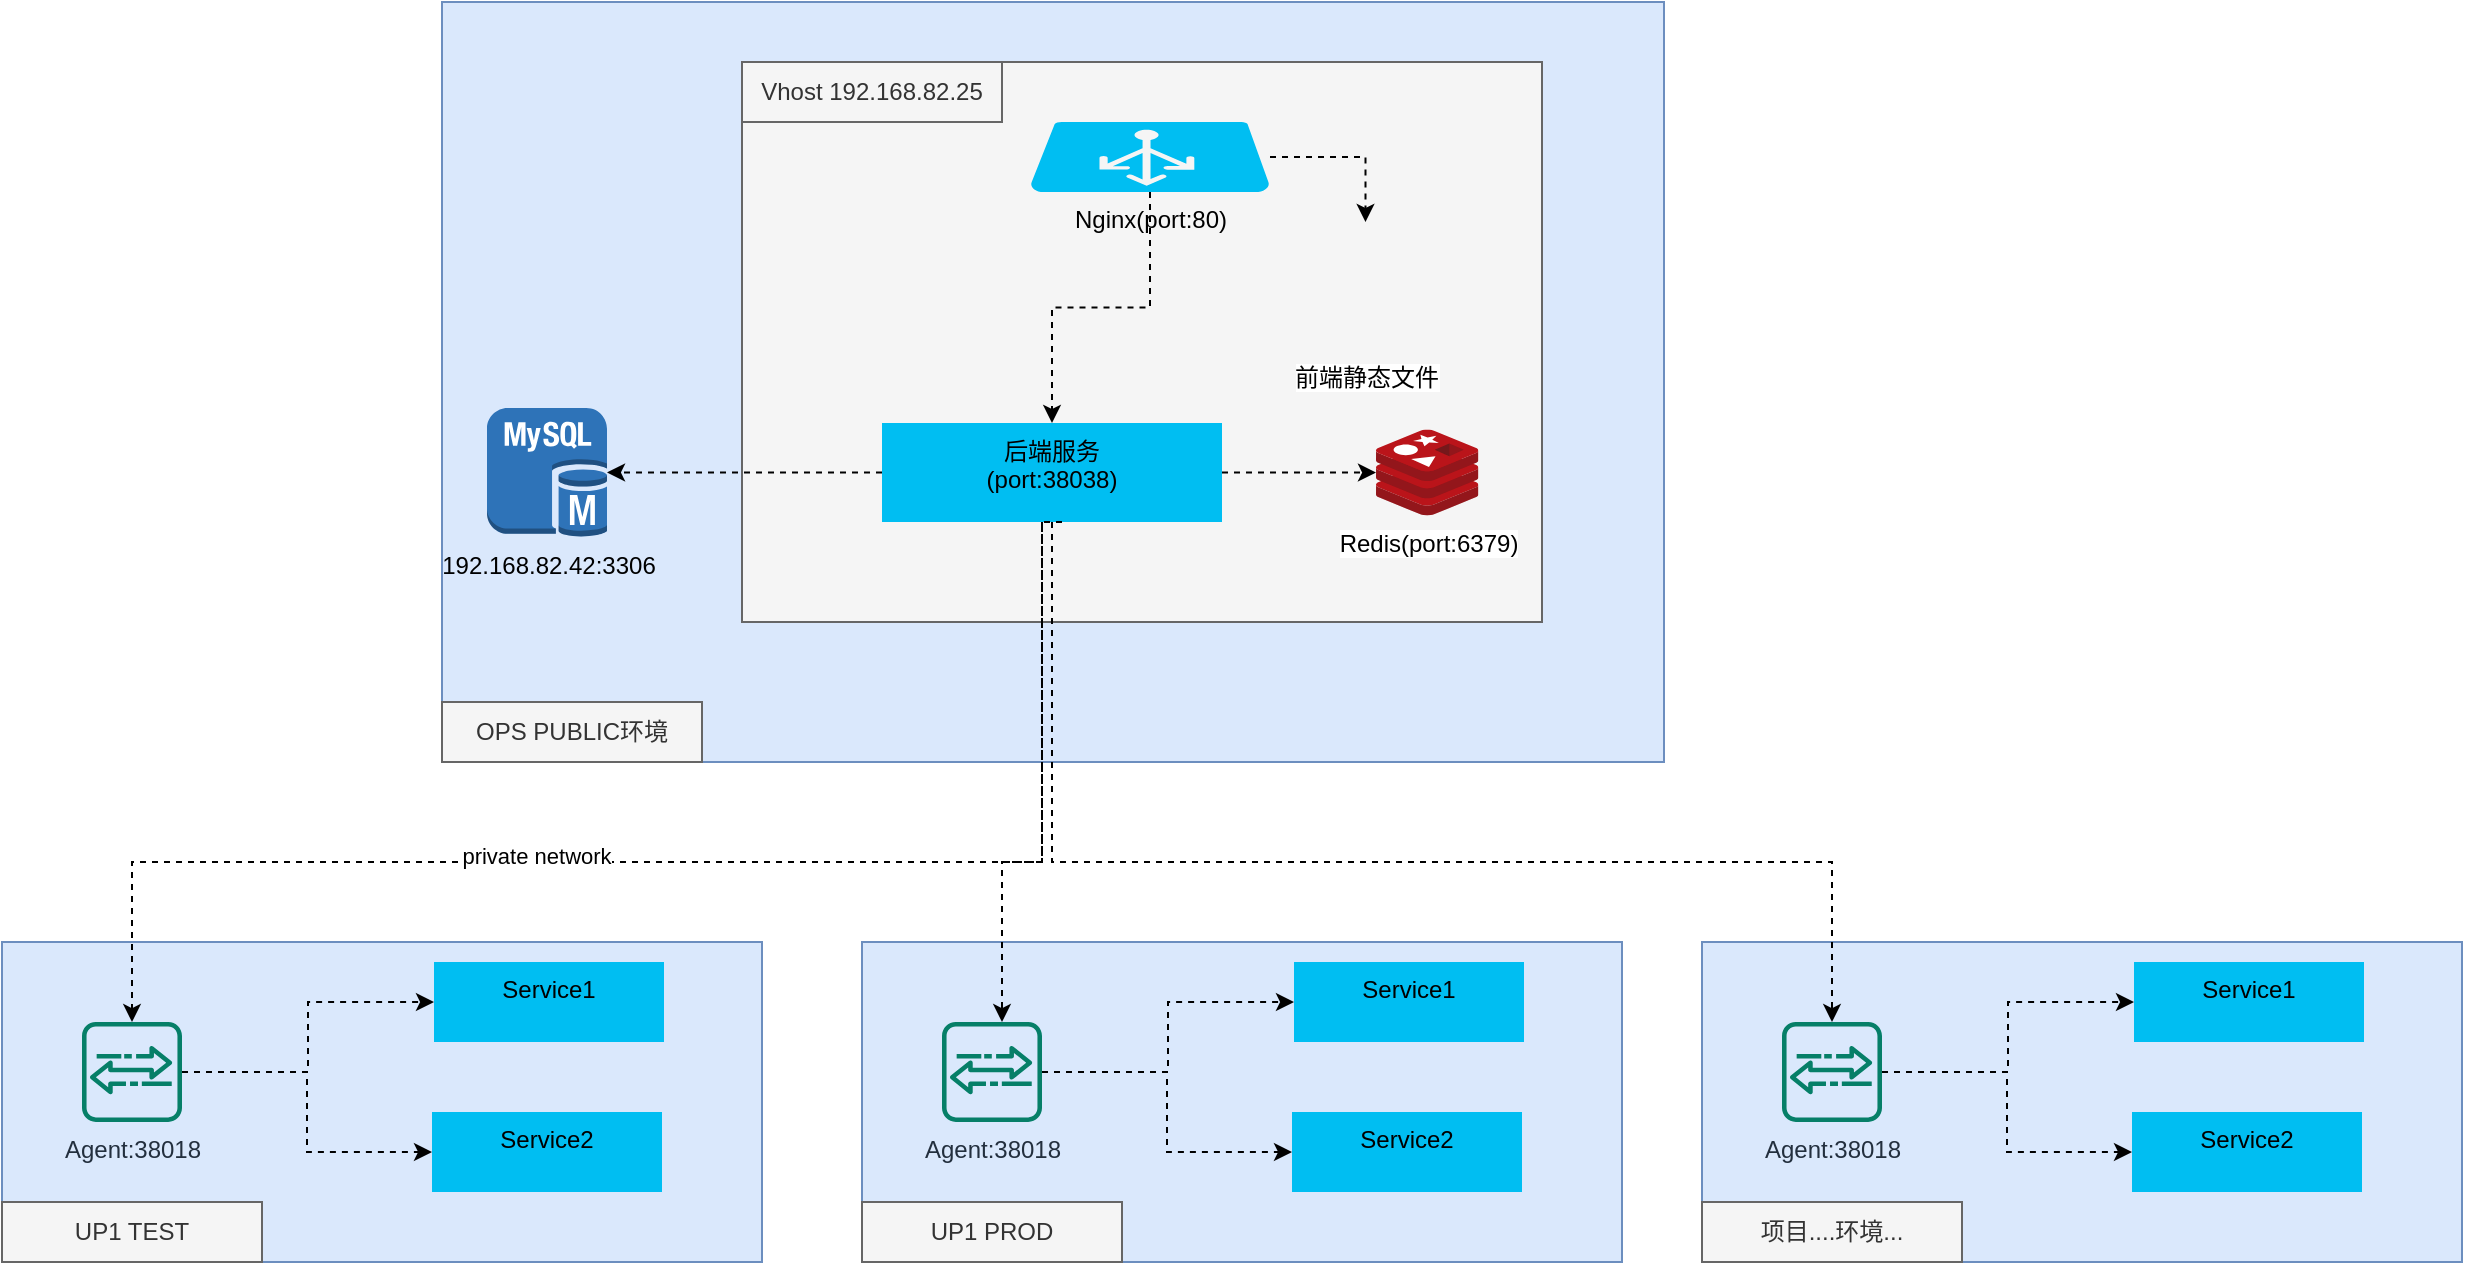 <mxfile version="20.8.5" type="github">
  <diagram id="mAwPywy2Z5beJabGR0Ek" name="第 1 页">
    <mxGraphModel dx="1434" dy="1933" grid="1" gridSize="10" guides="1" tooltips="1" connect="1" arrows="1" fold="1" page="1" pageScale="1" pageWidth="827" pageHeight="1169" math="0" shadow="0">
      <root>
        <mxCell id="0" />
        <mxCell id="1" parent="0" />
        <mxCell id="RVYkzMDDN3Z4zyVPG27h-36" value="" style="rounded=0;whiteSpace=wrap;html=1;fillColor=#dae8fc;strokeColor=#6c8ebf;" vertex="1" parent="1">
          <mxGeometry x="360" y="-520" width="611" height="380" as="geometry" />
        </mxCell>
        <mxCell id="RVYkzMDDN3Z4zyVPG27h-3" value="" style="rounded=0;whiteSpace=wrap;html=1;fillColor=#f5f5f5;strokeColor=#666666;fontColor=#333333;" vertex="1" parent="1">
          <mxGeometry x="510" y="-490" width="400" height="280" as="geometry" />
        </mxCell>
        <mxCell id="RVYkzMDDN3Z4zyVPG27h-24" value="" style="edgeStyle=orthogonalEdgeStyle;rounded=0;orthogonalLoop=1;jettySize=auto;html=1;dashed=1;" edge="1" parent="1" source="RVYkzMDDN3Z4zyVPG27h-5" target="RVYkzMDDN3Z4zyVPG27h-23">
          <mxGeometry relative="1" as="geometry" />
        </mxCell>
        <mxCell id="RVYkzMDDN3Z4zyVPG27h-34" style="edgeStyle=orthogonalEdgeStyle;rounded=0;orthogonalLoop=1;jettySize=auto;html=1;dashed=1;" edge="1" parent="1" source="RVYkzMDDN3Z4zyVPG27h-5" target="RVYkzMDDN3Z4zyVPG27h-33">
          <mxGeometry relative="1" as="geometry" />
        </mxCell>
        <mxCell id="RVYkzMDDN3Z4zyVPG27h-5" value="Nginx(port:80)" style="verticalLabelPosition=bottom;html=1;verticalAlign=top;align=center;strokeColor=none;fillColor=#00BEF2;shape=mxgraph.azure.azure_load_balancer;" vertex="1" parent="1">
          <mxGeometry x="654" y="-460" width="120" height="35" as="geometry" />
        </mxCell>
        <mxCell id="RVYkzMDDN3Z4zyVPG27h-10" value="Redis(port:6379)" style="sketch=0;aspect=fixed;html=1;points=[];align=center;image;fontSize=12;image=img/lib/mscae/Cache_Redis_Product.svg;" vertex="1" parent="1">
          <mxGeometry x="827" y="-306.25" width="51.19" height="43" as="geometry" />
        </mxCell>
        <mxCell id="RVYkzMDDN3Z4zyVPG27h-25" style="edgeStyle=orthogonalEdgeStyle;rounded=0;orthogonalLoop=1;jettySize=auto;html=1;dashed=1;" edge="1" parent="1" source="RVYkzMDDN3Z4zyVPG27h-23" target="RVYkzMDDN3Z4zyVPG27h-10">
          <mxGeometry relative="1" as="geometry" />
        </mxCell>
        <mxCell id="RVYkzMDDN3Z4zyVPG27h-35" style="edgeStyle=orthogonalEdgeStyle;rounded=0;orthogonalLoop=1;jettySize=auto;html=1;dashed=1;" edge="1" parent="1" source="RVYkzMDDN3Z4zyVPG27h-23" target="RVYkzMDDN3Z4zyVPG27h-27">
          <mxGeometry relative="1" as="geometry" />
        </mxCell>
        <mxCell id="RVYkzMDDN3Z4zyVPG27h-23" value="&lt;div style=&quot;&quot;&gt;&lt;span style=&quot;background-color: initial;&quot;&gt;后端服务&lt;/span&gt;&lt;/div&gt;&lt;div style=&quot;&quot;&gt;(port:&lt;span style=&quot;background-color: initial; text-align: left;&quot;&gt;38038&lt;/span&gt;&lt;span style=&quot;background-color: initial;&quot;&gt;)&lt;/span&gt;&lt;/div&gt;" style="whiteSpace=wrap;html=1;verticalAlign=top;fillColor=#00BEF2;strokeColor=none;align=center;" vertex="1" parent="1">
          <mxGeometry x="580" y="-309.5" width="170" height="49.5" as="geometry" />
        </mxCell>
        <mxCell id="RVYkzMDDN3Z4zyVPG27h-26" value="Vhost&amp;nbsp;192.168.82.25" style="text;html=1;strokeColor=#666666;fillColor=#f5f5f5;align=center;verticalAlign=middle;whiteSpace=wrap;rounded=0;fontColor=#333333;" vertex="1" parent="1">
          <mxGeometry x="510" y="-490" width="130" height="30" as="geometry" />
        </mxCell>
        <mxCell id="RVYkzMDDN3Z4zyVPG27h-27" value="192.168.82.42:3306" style="outlineConnect=0;dashed=0;verticalLabelPosition=bottom;verticalAlign=top;align=center;html=1;shape=mxgraph.aws3.mysql_db_instance;fillColor=#2E73B8;gradientColor=none;" vertex="1" parent="1">
          <mxGeometry x="382.5" y="-317" width="60" height="64.5" as="geometry" />
        </mxCell>
        <mxCell id="RVYkzMDDN3Z4zyVPG27h-33" value="前端静态文件" style="shape=image;html=1;verticalAlign=top;verticalLabelPosition=bottom;labelBackgroundColor=#ffffff;imageAspect=0;aspect=fixed;image=https://cdn2.iconfinder.com/data/icons/boxicons-solid-vol-2/24/bxs-file-html-128.png" vertex="1" parent="1">
          <mxGeometry x="790" y="-410" width="63.5" height="63.5" as="geometry" />
        </mxCell>
        <mxCell id="RVYkzMDDN3Z4zyVPG27h-37" value="OPS PUBLIC环境" style="text;html=1;strokeColor=#666666;fillColor=#f5f5f5;align=center;verticalAlign=middle;whiteSpace=wrap;rounded=0;fontColor=#333333;" vertex="1" parent="1">
          <mxGeometry x="360" y="-170" width="130" height="30" as="geometry" />
        </mxCell>
        <mxCell id="RVYkzMDDN3Z4zyVPG27h-38" value="" style="rounded=0;whiteSpace=wrap;html=1;fillColor=#dae8fc;strokeColor=#6c8ebf;" vertex="1" parent="1">
          <mxGeometry x="140" y="-50" width="380" height="160" as="geometry" />
        </mxCell>
        <mxCell id="RVYkzMDDN3Z4zyVPG27h-39" value="UP1 TEST" style="text;html=1;strokeColor=#666666;fillColor=#f5f5f5;align=center;verticalAlign=middle;whiteSpace=wrap;rounded=0;fontColor=#333333;" vertex="1" parent="1">
          <mxGeometry x="140" y="80" width="130" height="30" as="geometry" />
        </mxCell>
        <mxCell id="RVYkzMDDN3Z4zyVPG27h-44" style="edgeStyle=orthogonalEdgeStyle;rounded=0;orthogonalLoop=1;jettySize=auto;html=1;dashed=1;" edge="1" parent="1" source="RVYkzMDDN3Z4zyVPG27h-40" target="RVYkzMDDN3Z4zyVPG27h-43">
          <mxGeometry relative="1" as="geometry" />
        </mxCell>
        <mxCell id="RVYkzMDDN3Z4zyVPG27h-46" style="edgeStyle=orthogonalEdgeStyle;rounded=0;orthogonalLoop=1;jettySize=auto;html=1;entryX=0;entryY=0.5;entryDx=0;entryDy=0;dashed=1;" edge="1" parent="1" source="RVYkzMDDN3Z4zyVPG27h-40" target="RVYkzMDDN3Z4zyVPG27h-45">
          <mxGeometry relative="1" as="geometry" />
        </mxCell>
        <mxCell id="RVYkzMDDN3Z4zyVPG27h-40" value="Agent:38018" style="sketch=0;outlineConnect=0;fontColor=#232F3E;gradientColor=none;fillColor=#067F68;strokeColor=none;dashed=0;verticalLabelPosition=bottom;verticalAlign=top;align=center;html=1;fontSize=12;fontStyle=0;aspect=fixed;shape=mxgraph.aws4.agent2;" vertex="1" parent="1">
          <mxGeometry x="180" y="-10" width="50" height="50" as="geometry" />
        </mxCell>
        <mxCell id="RVYkzMDDN3Z4zyVPG27h-41" style="edgeStyle=orthogonalEdgeStyle;rounded=0;orthogonalLoop=1;jettySize=auto;html=1;dashed=1;" edge="1" parent="1" source="RVYkzMDDN3Z4zyVPG27h-23" target="RVYkzMDDN3Z4zyVPG27h-40">
          <mxGeometry relative="1" as="geometry">
            <Array as="points">
              <mxPoint x="660" y="-90" />
              <mxPoint x="205" y="-90" />
            </Array>
          </mxGeometry>
        </mxCell>
        <mxCell id="RVYkzMDDN3Z4zyVPG27h-67" value="private network" style="edgeLabel;html=1;align=center;verticalAlign=middle;resizable=0;points=[];" vertex="1" connectable="0" parent="RVYkzMDDN3Z4zyVPG27h-41">
          <mxGeometry x="0.2" y="-3" relative="1" as="geometry">
            <mxPoint as="offset" />
          </mxGeometry>
        </mxCell>
        <mxCell id="RVYkzMDDN3Z4zyVPG27h-43" value="Service1" style="whiteSpace=wrap;html=1;verticalAlign=top;fillColor=#00BEF2;strokeColor=none;align=center;" vertex="1" parent="1">
          <mxGeometry x="356" y="-40" width="115" height="40" as="geometry" />
        </mxCell>
        <mxCell id="RVYkzMDDN3Z4zyVPG27h-45" value="Service2" style="whiteSpace=wrap;html=1;verticalAlign=top;fillColor=#00BEF2;strokeColor=none;align=center;" vertex="1" parent="1">
          <mxGeometry x="355" y="35" width="115" height="40" as="geometry" />
        </mxCell>
        <mxCell id="RVYkzMDDN3Z4zyVPG27h-48" value="" style="rounded=0;whiteSpace=wrap;html=1;fillColor=#dae8fc;strokeColor=#6c8ebf;" vertex="1" parent="1">
          <mxGeometry x="570" y="-50" width="380" height="160" as="geometry" />
        </mxCell>
        <mxCell id="RVYkzMDDN3Z4zyVPG27h-49" value="UP1 PROD" style="text;html=1;strokeColor=#666666;fillColor=#f5f5f5;align=center;verticalAlign=middle;whiteSpace=wrap;rounded=0;fontColor=#333333;" vertex="1" parent="1">
          <mxGeometry x="570" y="80" width="130" height="30" as="geometry" />
        </mxCell>
        <mxCell id="RVYkzMDDN3Z4zyVPG27h-50" style="edgeStyle=orthogonalEdgeStyle;rounded=0;orthogonalLoop=1;jettySize=auto;html=1;dashed=1;" edge="1" parent="1" source="RVYkzMDDN3Z4zyVPG27h-52" target="RVYkzMDDN3Z4zyVPG27h-53">
          <mxGeometry relative="1" as="geometry" />
        </mxCell>
        <mxCell id="RVYkzMDDN3Z4zyVPG27h-51" style="edgeStyle=orthogonalEdgeStyle;rounded=0;orthogonalLoop=1;jettySize=auto;html=1;entryX=0;entryY=0.5;entryDx=0;entryDy=0;dashed=1;" edge="1" parent="1" source="RVYkzMDDN3Z4zyVPG27h-52" target="RVYkzMDDN3Z4zyVPG27h-54">
          <mxGeometry relative="1" as="geometry" />
        </mxCell>
        <mxCell id="RVYkzMDDN3Z4zyVPG27h-52" value="Agent:38018" style="sketch=0;outlineConnect=0;fontColor=#232F3E;gradientColor=none;fillColor=#067F68;strokeColor=none;dashed=0;verticalLabelPosition=bottom;verticalAlign=top;align=center;html=1;fontSize=12;fontStyle=0;aspect=fixed;shape=mxgraph.aws4.agent2;" vertex="1" parent="1">
          <mxGeometry x="610" y="-10" width="50" height="50" as="geometry" />
        </mxCell>
        <mxCell id="RVYkzMDDN3Z4zyVPG27h-53" value="Service1" style="whiteSpace=wrap;html=1;verticalAlign=top;fillColor=#00BEF2;strokeColor=none;align=center;" vertex="1" parent="1">
          <mxGeometry x="786" y="-40" width="115" height="40" as="geometry" />
        </mxCell>
        <mxCell id="RVYkzMDDN3Z4zyVPG27h-54" value="Service2" style="whiteSpace=wrap;html=1;verticalAlign=top;fillColor=#00BEF2;strokeColor=none;align=center;" vertex="1" parent="1">
          <mxGeometry x="785" y="35" width="115" height="40" as="geometry" />
        </mxCell>
        <mxCell id="RVYkzMDDN3Z4zyVPG27h-55" value="" style="rounded=0;whiteSpace=wrap;html=1;fillColor=#dae8fc;strokeColor=#6c8ebf;" vertex="1" parent="1">
          <mxGeometry x="990" y="-50" width="380" height="160" as="geometry" />
        </mxCell>
        <mxCell id="RVYkzMDDN3Z4zyVPG27h-56" value="项目....环境..." style="text;html=1;strokeColor=#666666;fillColor=#f5f5f5;align=center;verticalAlign=middle;whiteSpace=wrap;rounded=0;fontColor=#333333;" vertex="1" parent="1">
          <mxGeometry x="990" y="80" width="130" height="30" as="geometry" />
        </mxCell>
        <mxCell id="RVYkzMDDN3Z4zyVPG27h-57" style="edgeStyle=orthogonalEdgeStyle;rounded=0;orthogonalLoop=1;jettySize=auto;html=1;dashed=1;" edge="1" parent="1" source="RVYkzMDDN3Z4zyVPG27h-59" target="RVYkzMDDN3Z4zyVPG27h-60">
          <mxGeometry relative="1" as="geometry" />
        </mxCell>
        <mxCell id="RVYkzMDDN3Z4zyVPG27h-58" style="edgeStyle=orthogonalEdgeStyle;rounded=0;orthogonalLoop=1;jettySize=auto;html=1;entryX=0;entryY=0.5;entryDx=0;entryDy=0;dashed=1;" edge="1" parent="1" source="RVYkzMDDN3Z4zyVPG27h-59" target="RVYkzMDDN3Z4zyVPG27h-61">
          <mxGeometry relative="1" as="geometry" />
        </mxCell>
        <mxCell id="RVYkzMDDN3Z4zyVPG27h-59" value="Agent:38018" style="sketch=0;outlineConnect=0;fontColor=#232F3E;gradientColor=none;fillColor=#067F68;strokeColor=none;dashed=0;verticalLabelPosition=bottom;verticalAlign=top;align=center;html=1;fontSize=12;fontStyle=0;aspect=fixed;shape=mxgraph.aws4.agent2;" vertex="1" parent="1">
          <mxGeometry x="1030" y="-10" width="50" height="50" as="geometry" />
        </mxCell>
        <mxCell id="RVYkzMDDN3Z4zyVPG27h-60" value="Service1" style="whiteSpace=wrap;html=1;verticalAlign=top;fillColor=#00BEF2;strokeColor=none;align=center;" vertex="1" parent="1">
          <mxGeometry x="1206" y="-40" width="115" height="40" as="geometry" />
        </mxCell>
        <mxCell id="RVYkzMDDN3Z4zyVPG27h-61" value="Service2" style="whiteSpace=wrap;html=1;verticalAlign=top;fillColor=#00BEF2;strokeColor=none;align=center;" vertex="1" parent="1">
          <mxGeometry x="1205" y="35" width="115" height="40" as="geometry" />
        </mxCell>
        <mxCell id="RVYkzMDDN3Z4zyVPG27h-63" style="edgeStyle=orthogonalEdgeStyle;rounded=0;orthogonalLoop=1;jettySize=auto;html=1;dashed=1;" edge="1" parent="1">
          <mxGeometry relative="1" as="geometry">
            <mxPoint x="670" y="-260" as="sourcePoint" />
            <mxPoint x="640" y="-9.965" as="targetPoint" />
            <Array as="points">
              <mxPoint x="660" y="-260" />
              <mxPoint x="660" y="-90" />
              <mxPoint x="640" y="-90" />
            </Array>
          </mxGeometry>
        </mxCell>
        <mxCell id="RVYkzMDDN3Z4zyVPG27h-65" style="edgeStyle=orthogonalEdgeStyle;rounded=0;orthogonalLoop=1;jettySize=auto;html=1;dashed=1;" edge="1" parent="1" source="RVYkzMDDN3Z4zyVPG27h-23" target="RVYkzMDDN3Z4zyVPG27h-59">
          <mxGeometry relative="1" as="geometry">
            <Array as="points">
              <mxPoint x="665" y="-90" />
              <mxPoint x="1055" y="-90" />
            </Array>
          </mxGeometry>
        </mxCell>
      </root>
    </mxGraphModel>
  </diagram>
</mxfile>
